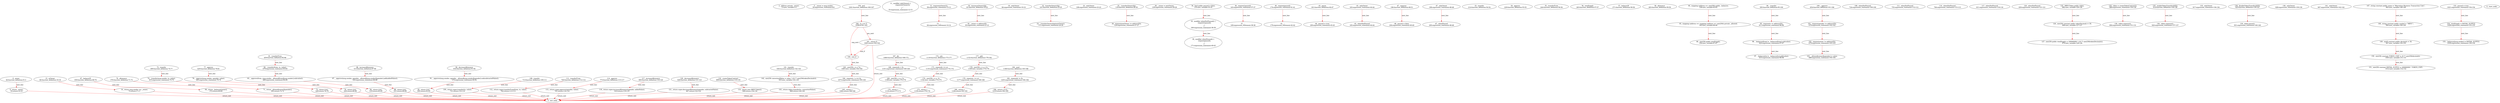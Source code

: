 digraph  {
13 [label="2_ address private _owner;\n13-new_variable-3-3", type_label=new_variable];
30 [label="5_ _owner = msg.sender;\n30-expression_statement-6-6", type_label=expression_statement];
44 [label="8_ owner\n44-function_definition-9-11", type_label=function_definition];
53 [label="9_ return _owner;\n53-return-10-10", type_label=return];
55 [label="11_ modifier onlyOwner() {\n         require(isOwner());\n         _;\n     }\n55-expression_statement-12-15", type_label=expression_statement];
58 [label="12_ require(isOwner());\n58-expression_statement-13-13", type_label=expression_statement];
64 [label="13_ _;\n64-expression_statement-14-14", type_label=expression_statement];
66 [label="15_ isOwner\n66-function_definition-16-18", type_label=function_definition];
75 [label="16_ return msg.sender == _owner;\n75-return-17-17", type_label=return];
81 [label="18_ renounceOwnership\n81-function_definition-19-22", type_label=function_definition];
84 [label="18_ onlyOwner\n84-expression_statement-19-19", type_label=expression_statement];
95 [label="20_ _owner = address(0);\n95-expression_statement-21-21", type_label=expression_statement];
101 [label="22_ transferOwnership\n101-function_definition-23-25", type_label=function_definition];
108 [label="22_ onlyOwner\n108-expression_statement-23-23", type_label=expression_statement];
111 [label="23_ _transferOwnership(newOwner);\n111-expression_statement-24-24", type_label=expression_statement];
116 [label="25_ _transferOwnership\n116-function_definition-26-30", type_label=function_definition];
124 [label="26_ require(newOwner != address(0));\n124-expression_statement-27-27", type_label=expression_statement];
139 [label="28_ _owner = newOwner;\n139-expression_statement-29-29", type_label=expression_statement];
153 [label="34_ bool public paused = false;\n153-new_variable-35-35", type_label=new_variable];
160 [label="35_ modifier whenNotPaused() {\n     require(!paused);\n     _;\n   }\n160-expression_statement-36-39", type_label=expression_statement];
163 [label="36_ require(!paused);\n163-expression_statement-37-37", type_label=expression_statement];
169 [label="37_ _;\n169-expression_statement-38-38", type_label=expression_statement];
171 [label="39_ modifier whenPaused() {\n     require(paused);\n     _;\n   }\n171-expression_statement-40-43", type_label=expression_statement];
174 [label="40_ require(paused);\n174-expression_statement-41-41", type_label=expression_statement];
179 [label="41_ _;\n179-expression_statement-42-42", type_label=expression_statement];
181 [label="43_ pause\n181-function_definition-44-47", type_label=function_definition];
183 [label="43_ onlyOwner\n183-expression_statement-44-44", type_label=expression_statement];
185 [label="43_ whenNotPaused\n185-expression_statement-44-44", type_label=expression_statement];
189 [label="44_ paused = true;\n189-expression_statement-45-45", type_label=expression_statement];
196 [label="47_ unpause\n196-function_definition-48-51", type_label=function_definition];
198 [label="47_ onlyOwner\n198-expression_statement-48-48", type_label=expression_statement];
200 [label="47_ whenPaused\n200-expression_statement-48-48", type_label=expression_statement];
204 [label="48_ paused = false;\n204-expression_statement-49-49", type_label=expression_statement];
214 [label="53_ transfer\n214-function_definition-54-54", type_label=function_definition];
229 [label="54_ approve\n229-function_definition-55-55", type_label=function_definition];
244 [label="55_ transferFrom\n244-function_definition-56-56", type_label=function_definition];
263 [label="56_ totalSupply\n263-function_definition-57-57", type_label=function_definition];
271 [label="57_ balanceOf\n271-function_definition-58-58", type_label=function_definition];
283 [label="58_ allowance\n283-function_definition-59-59", type_label=function_definition];
338 [label="64_ mapping (address => uint256) public _balances;\n338-new_variable-65-65", type_label=new_variable];
345 [label="65_ mapping (address => mapping (address => uint256)) private _allowed;\n345-new_variable-66-66", type_label=new_variable];
354 [label="66_ uint256 public totalSupply;\n354-new_variable-67-67", type_label=new_variable];
359 [label="67_ balanceOf\n359-function_definition-68-70", type_label=function_definition];
372 [label="68_ return _balances[owner];\n372-return-69-69", type_label=return];
376 [label="70_ allowance\n376-function_definition-71-73", type_label=function_definition];
393 [label="71_ return _allowed[owner][spender];\n393-return-72-72", type_label=return];
399 [label="73_ transfer\n399-function_definition-74-77", type_label=function_definition];
415 [label="74_ _transfer(msg.sender, to, value);\n415-expression_statement-75-75", type_label=expression_statement];
426 [label="75_ return true;\n426-return-76-76", type_label=return];
429 [label="77_ approve\n429-function_definition-78-81", type_label=function_definition];
445 [label="78_ _approve(msg.sender, spender, value);\n445-expression_statement-79-79", type_label=expression_statement];
456 [label="79_ return true;\n456-return-80-80", type_label=return];
459 [label="81_ transferFrom\n459-function_definition-82-86", type_label=function_definition];
479 [label="82_ _transfer(from, to, value);\n479-expression_statement-83-83", type_label=expression_statement];
488 [label="83_ _approve(from, msg.sender, _allowed[from][msg.sender].sub(value));\n488-expression_statement-84-84", type_label=expression_statement];
510 [label="84_ return true;\n510-return-85-85", type_label=return];
513 [label="86_ increaseAllowance\n513-function_definition-87-90", type_label=function_definition];
529 [label="87_ _approve(msg.sender, spender, _allowed[msg.sender][spender].add(addedValue));\n529-expression_statement-88-88", type_label=expression_statement];
551 [label="88_ return true;\n551-return-89-89", type_label=return];
554 [label="90_ decreaseAllowance\n554-function_definition-91-94", type_label=function_definition];
570 [label="91_ _approve(msg.sender, spender, _allowed[msg.sender][spender].sub(subtractedValue));\n570-expression_statement-92-92", type_label=expression_statement];
592 [label="92_ return true;\n592-return-93-93", type_label=return];
595 [label="94_ _transfer\n595-function_definition-95-100", type_label=function_definition];
611 [label="95_ require(to != address(0));\n611-expression_statement-96-96", type_label=expression_statement];
620 [label="96_ _balances[from] = _balances[from].sub(value);\n620-expression_statement-97-97", type_label=expression_statement];
633 [label="97_ _balances[to] = _balances[to].add(value);\n633-expression_statement-98-98", type_label=expression_statement];
654 [label="100_ _approve\n654-function_definition-101-106", type_label=function_definition];
670 [label="101_ require(spender != address(0));\n670-expression_statement-102-102", type_label=expression_statement];
679 [label="102_ require(owner != address(0));\n679-expression_statement-103-103", type_label=expression_statement];
688 [label="103_ _allowed[owner][spender] = value;\n688-expression_statement-104-104", type_label=expression_statement];
713 [label="108_ transfer\n713-function_definition-109-111", type_label=function_definition];
724 [label="108_ whenNotPaused\n724-expression_statement-109-109", type_label=expression_statement];
731 [label="109_ return super.transfer(to, value);\n731-return-110-110", type_label=return];
740 [label="111_ transferFrom\n740-function_definition-112-114", type_label=function_definition];
755 [label="111_ whenNotPaused\n755-expression_statement-112-112", type_label=expression_statement];
762 [label="112_ return super.transferFrom(from, to, value);\n762-return-113-113", type_label=return];
773 [label="114_ approve\n773-function_definition-115-117", type_label=function_definition];
784 [label="114_ whenNotPaused\n784-expression_statement-115-115", type_label=expression_statement];
791 [label="115_ return super.approve(spender, value);\n791-return-116-116", type_label=return];
800 [label="117_ increaseAllowance\n800-function_definition-118-120", type_label=function_definition];
811 [label="117_ whenNotPaused\n811-expression_statement-118-118", type_label=expression_statement];
819 [label="118_ return super.increaseAllowance(spender, addedValue);\n819-return-119-119", type_label=return];
828 [label="120_ decreaseAllowance\n828-function_definition-121-123", type_label=function_definition];
839 [label="120_ whenNotPaused\n839-expression_statement-121-121", type_label=expression_statement];
847 [label="121_ return super.decreaseAllowance(spender, subtractedValue);\n847-return-122-122", type_label=return];
862 [label="125_ MBTCToken public token;\n862-new_variable-126-126", type_label=new_variable];
868 [label="126_ uint256 constant public tokenDecimals = 18;\n868-new_variable-127-127", type_label=new_variable];
874 [label="127_ uint256 public totalSupply = 100000000 * (10 ** uint256(tokenDecimals));\n874-new_variable-128-128", type_label=new_variable];
889 [label="129_ token = createTokenContract();\n889-expression_statement-130-130", type_label=expression_statement];
894 [label="130_ token.unpause();\n894-expression_statement-131-131", type_label=expression_statement];
899 [label="132_ createTokenContract\n899-function_definition-133-135", type_label=function_definition];
908 [label="133_ return new MBTCToken();\n908-return-134-134", type_label=return];
914 [label="135_ enableTokenTransferability\n914-function_definition-136-138", type_label=function_definition];
917 [label="135_ onlyOwner\n917-expression_statement-136-136", type_label=expression_statement];
920 [label="136_ token.unpause();\n920-expression_statement-137-137", type_label=expression_statement];
925 [label="138_ disableTokenTransferability\n925-function_definition-139-141", type_label=function_definition];
928 [label="138_ onlyOwner\n928-expression_statement-139-139", type_label=expression_statement];
931 [label="139_ token.pause();\n931-expression_statement-140-140", type_label=expression_statement];
936 [label="141_ transfer\n936-function_definition-142-145", type_label=function_definition];
947 [label="141_ onlyOwner\n947-expression_statement-142-142", type_label=expression_statement];
955 [label="142_ uint256 converterdValue = value * (10 ** uint256(tokenDecimals));\n955-new_variable-143-143", type_label=new_variable];
968 [label="143_ return token.transfer(to, converterdValue);\n968-return-144-144", type_label=return];
983 [label="147_ string constant public name = \"Marvelous Business Transaction Coin\";\n983-new_variable-148-148", type_label=new_variable];
990 [label="148_ string constant public symbol = \"MBTC\";\n990-new_variable-149-149", type_label=new_variable];
997 [label="149_ uint8 constant public decimals = 18;\n997-new_variable-150-150", type_label=new_variable];
1003 [label="150_ uint256 constant TOKEN_UNIT = 10 ** uint256(decimals);\n1003-new_variable-151-151", type_label=new_variable];
1012 [label="151_ uint256 constant INITIAL_SUPPLY = 100000000 * TOKEN_UNIT;\n1012-new_variable-152-152", type_label=new_variable];
1021 [label="153_ paused = true;\n1021-expression_statement-154-154", type_label=expression_statement];
1026 [label="154_ totalSupply = INITIAL_SUPPLY;\n1026-expression_statement-155-155", type_label=expression_statement];
1030 [label="155_ _balances[msg.sender] = INITIAL_SUPPLY;\n1030-expression_statement-156-156", type_label=expression_statement];
1041 [label="159_ mul\n1041-function_definition-160-167", type_label=function_definition];
1058 [label="160_ if_a == 0\n1058-if-161-163", type_label=if];
2267 [label="160_ end_if", type_label=end_if];
1063 [label="161_ return 0;\n1063-return-162-162", type_label=return];
1065 [label="163_ uint256 c = a * b;\n1065-new_variable-164-164", type_label=new_variable];
1073 [label="164_ require(c / a == b);\n1073-expression_statement-165-165", type_label=expression_statement];
1082 [label="165_ return c;\n1082-return-166-166", type_label=return];
1084 [label="167_ div\n1084-function_definition-168-172", type_label=function_definition];
1101 [label="168_ require(b > 0);\n1101-expression_statement-169-169", type_label=expression_statement];
1108 [label="169_ uint256 c = a / b;\n1108-new_variable-170-170", type_label=new_variable];
1116 [label="170_ return c;\n1116-return-171-171", type_label=return];
1118 [label="172_ sub\n1118-function_definition-173-177", type_label=function_definition];
1135 [label="173_ require(b <= a);\n1135-expression_statement-174-174", type_label=expression_statement];
1142 [label="174_ uint256 c = a - b;\n1142-new_variable-175-175", type_label=new_variable];
1150 [label="175_ return c;\n1150-return-176-176", type_label=return];
1152 [label="177_ add\n1152-function_definition-178-182", type_label=function_definition];
1169 [label="178_ uint256 c = a + b;\n1169-new_variable-179-179", type_label=new_variable];
1177 [label="179_ require(c >= a);\n1177-expression_statement-180-180", type_label=expression_statement];
1184 [label="180_ return c;\n1184-return-181-181", type_label=return];
1186 [label="182_ mod\n1186-function_definition-183-186", type_label=function_definition];
1203 [label="183_ require(b != 0);\n1203-expression_statement-184-184", type_label=expression_statement];
1210 [label="184_ return a % b;\n1210-return-185-185", type_label=return];
1 [label="0_ start_node", type_label=start];
2 [label="0_ exit_node", type_label=exit];
44 -> 53  [color=red, controlflow_type=next_line, edge_type=CFG_edge, key=0, label=next_line];
53 -> 2  [color=red, controlflow_type=return_exit, edge_type=CFG_edge, key=0, label=return_exit];
58 -> 64  [color=red, controlflow_type=next_line, edge_type=CFG_edge, key=0, label=next_line];
66 -> 75  [color=red, controlflow_type=next_line, edge_type=CFG_edge, key=0, label=next_line];
75 -> 2  [color=red, controlflow_type=return_exit, edge_type=CFG_edge, key=0, label=return_exit];
81 -> 95  [color=red, controlflow_type=next_line, edge_type=CFG_edge, key=0, label=next_line];
101 -> 111  [color=red, controlflow_type=next_line, edge_type=CFG_edge, key=0, label=next_line];
116 -> 124  [color=red, controlflow_type=next_line, edge_type=CFG_edge, key=0, label=next_line];
153 -> 160  [color=red, controlflow_type=next_line, edge_type=CFG_edge, key=0, label=next_line];
160 -> 171  [color=red, controlflow_type=next_line, edge_type=CFG_edge, key=0, label=next_line];
163 -> 169  [color=red, controlflow_type=next_line, edge_type=CFG_edge, key=0, label=next_line];
174 -> 179  [color=red, controlflow_type=next_line, edge_type=CFG_edge, key=0, label=next_line];
181 -> 189  [color=red, controlflow_type=next_line, edge_type=CFG_edge, key=0, label=next_line];
183 -> 185  [color=red, controlflow_type=next_line, edge_type=CFG_edge, key=0, label=next_line];
196 -> 204  [color=red, controlflow_type=next_line, edge_type=CFG_edge, key=0, label=next_line];
198 -> 200  [color=red, controlflow_type=next_line, edge_type=CFG_edge, key=0, label=next_line];
338 -> 345  [color=red, controlflow_type=next_line, edge_type=CFG_edge, key=0, label=next_line];
345 -> 354  [color=red, controlflow_type=next_line, edge_type=CFG_edge, key=0, label=next_line];
359 -> 372  [color=red, controlflow_type=next_line, edge_type=CFG_edge, key=0, label=next_line];
372 -> 2  [color=red, controlflow_type=return_exit, edge_type=CFG_edge, key=0, label=return_exit];
376 -> 393  [color=red, controlflow_type=next_line, edge_type=CFG_edge, key=0, label=next_line];
393 -> 2  [color=red, controlflow_type=return_exit, edge_type=CFG_edge, key=0, label=return_exit];
399 -> 415  [color=red, controlflow_type=next_line, edge_type=CFG_edge, key=0, label=next_line];
415 -> 426  [color=red, controlflow_type=next_line, edge_type=CFG_edge, key=0, label=next_line];
426 -> 2  [color=red, controlflow_type=return_exit, edge_type=CFG_edge, key=0, label=return_exit];
429 -> 445  [color=red, controlflow_type=next_line, edge_type=CFG_edge, key=0, label=next_line];
445 -> 456  [color=red, controlflow_type=next_line, edge_type=CFG_edge, key=0, label=next_line];
456 -> 2  [color=red, controlflow_type=return_exit, edge_type=CFG_edge, key=0, label=return_exit];
459 -> 479  [color=red, controlflow_type=next_line, edge_type=CFG_edge, key=0, label=next_line];
479 -> 488  [color=red, controlflow_type=next_line, edge_type=CFG_edge, key=0, label=next_line];
488 -> 510  [color=red, controlflow_type=next_line, edge_type=CFG_edge, key=0, label=next_line];
510 -> 2  [color=red, controlflow_type=return_exit, edge_type=CFG_edge, key=0, label=return_exit];
513 -> 529  [color=red, controlflow_type=next_line, edge_type=CFG_edge, key=0, label=next_line];
529 -> 551  [color=red, controlflow_type=next_line, edge_type=CFG_edge, key=0, label=next_line];
551 -> 2  [color=red, controlflow_type=return_exit, edge_type=CFG_edge, key=0, label=return_exit];
554 -> 570  [color=red, controlflow_type=next_line, edge_type=CFG_edge, key=0, label=next_line];
570 -> 592  [color=red, controlflow_type=next_line, edge_type=CFG_edge, key=0, label=next_line];
592 -> 2  [color=red, controlflow_type=return_exit, edge_type=CFG_edge, key=0, label=return_exit];
595 -> 611  [color=red, controlflow_type=next_line, edge_type=CFG_edge, key=0, label=next_line];
611 -> 620  [color=red, controlflow_type=next_line, edge_type=CFG_edge, key=0, label=next_line];
620 -> 633  [color=red, controlflow_type=next_line, edge_type=CFG_edge, key=0, label=next_line];
654 -> 670  [color=red, controlflow_type=next_line, edge_type=CFG_edge, key=0, label=next_line];
670 -> 679  [color=red, controlflow_type=next_line, edge_type=CFG_edge, key=0, label=next_line];
679 -> 688  [color=red, controlflow_type=next_line, edge_type=CFG_edge, key=0, label=next_line];
713 -> 731  [color=red, controlflow_type=next_line, edge_type=CFG_edge, key=0, label=next_line];
731 -> 2  [color=red, controlflow_type=return_exit, edge_type=CFG_edge, key=0, label=return_exit];
740 -> 762  [color=red, controlflow_type=next_line, edge_type=CFG_edge, key=0, label=next_line];
762 -> 2  [color=red, controlflow_type=return_exit, edge_type=CFG_edge, key=0, label=return_exit];
773 -> 791  [color=red, controlflow_type=next_line, edge_type=CFG_edge, key=0, label=next_line];
791 -> 2  [color=red, controlflow_type=return_exit, edge_type=CFG_edge, key=0, label=return_exit];
800 -> 819  [color=red, controlflow_type=next_line, edge_type=CFG_edge, key=0, label=next_line];
819 -> 2  [color=red, controlflow_type=return_exit, edge_type=CFG_edge, key=0, label=return_exit];
828 -> 847  [color=red, controlflow_type=next_line, edge_type=CFG_edge, key=0, label=next_line];
847 -> 2  [color=red, controlflow_type=return_exit, edge_type=CFG_edge, key=0, label=return_exit];
862 -> 868  [color=red, controlflow_type=next_line, edge_type=CFG_edge, key=0, label=next_line];
868 -> 874  [color=red, controlflow_type=next_line, edge_type=CFG_edge, key=0, label=next_line];
889 -> 894  [color=red, controlflow_type=next_line, edge_type=CFG_edge, key=0, label=next_line];
899 -> 908  [color=red, controlflow_type=next_line, edge_type=CFG_edge, key=0, label=next_line];
908 -> 2  [color=red, controlflow_type=return_exit, edge_type=CFG_edge, key=0, label=return_exit];
914 -> 920  [color=red, controlflow_type=next_line, edge_type=CFG_edge, key=0, label=next_line];
925 -> 931  [color=red, controlflow_type=next_line, edge_type=CFG_edge, key=0, label=next_line];
936 -> 955  [color=red, controlflow_type=next_line, edge_type=CFG_edge, key=0, label=next_line];
955 -> 968  [color=red, controlflow_type=next_line, edge_type=CFG_edge, key=0, label=next_line];
968 -> 2  [color=red, controlflow_type=return_exit, edge_type=CFG_edge, key=0, label=return_exit];
983 -> 990  [color=red, controlflow_type=next_line, edge_type=CFG_edge, key=0, label=next_line];
990 -> 997  [color=red, controlflow_type=next_line, edge_type=CFG_edge, key=0, label=next_line];
997 -> 1003  [color=red, controlflow_type=next_line, edge_type=CFG_edge, key=0, label=next_line];
1003 -> 1012  [color=red, controlflow_type=next_line, edge_type=CFG_edge, key=0, label=next_line];
1021 -> 1026  [color=red, controlflow_type=next_line, edge_type=CFG_edge, key=0, label=next_line];
1026 -> 1030  [color=red, controlflow_type=next_line, edge_type=CFG_edge, key=0, label=next_line];
1041 -> 1058  [color=red, controlflow_type=next_line, edge_type=CFG_edge, key=0, label=next_line];
1058 -> 1063  [color=red, controlflow_type=pos_next, edge_type=CFG_edge, key=0, label=pos_next];
1058 -> 2267  [color=red, controlflow_type=neg_next, edge_type=CFG_edge, key=0, label=neg_next];
2267 -> 1065  [color=red, controlflow_type=next_line, edge_type=CFG_edge, key=0, label=next_line];
1063 -> 2267  [color=red, controlflow_type=end_if, edge_type=CFG_edge, key=0, label=end_if];
1063 -> 2  [color=red, controlflow_type=return_exit, edge_type=CFG_edge, key=0, label=return_exit];
1065 -> 1073  [color=red, controlflow_type=next_line, edge_type=CFG_edge, key=0, label=next_line];
1073 -> 1082  [color=red, controlflow_type=next_line, edge_type=CFG_edge, key=0, label=next_line];
1082 -> 2  [color=red, controlflow_type=return_exit, edge_type=CFG_edge, key=0, label=return_exit];
1084 -> 1101  [color=red, controlflow_type=next_line, edge_type=CFG_edge, key=0, label=next_line];
1101 -> 1108  [color=red, controlflow_type=next_line, edge_type=CFG_edge, key=0, label=next_line];
1108 -> 1116  [color=red, controlflow_type=next_line, edge_type=CFG_edge, key=0, label=next_line];
1116 -> 2  [color=red, controlflow_type=return_exit, edge_type=CFG_edge, key=0, label=return_exit];
1118 -> 1135  [color=red, controlflow_type=next_line, edge_type=CFG_edge, key=0, label=next_line];
1135 -> 1142  [color=red, controlflow_type=next_line, edge_type=CFG_edge, key=0, label=next_line];
1142 -> 1150  [color=red, controlflow_type=next_line, edge_type=CFG_edge, key=0, label=next_line];
1150 -> 2  [color=red, controlflow_type=return_exit, edge_type=CFG_edge, key=0, label=return_exit];
1152 -> 1169  [color=red, controlflow_type=next_line, edge_type=CFG_edge, key=0, label=next_line];
1169 -> 1177  [color=red, controlflow_type=next_line, edge_type=CFG_edge, key=0, label=next_line];
1177 -> 1184  [color=red, controlflow_type=next_line, edge_type=CFG_edge, key=0, label=next_line];
1184 -> 2  [color=red, controlflow_type=return_exit, edge_type=CFG_edge, key=0, label=return_exit];
1186 -> 1203  [color=red, controlflow_type=next_line, edge_type=CFG_edge, key=0, label=next_line];
1203 -> 1210  [color=red, controlflow_type=next_line, edge_type=CFG_edge, key=0, label=next_line];
1210 -> 2  [color=red, controlflow_type=return_exit, edge_type=CFG_edge, key=0, label=return_exit];
}
